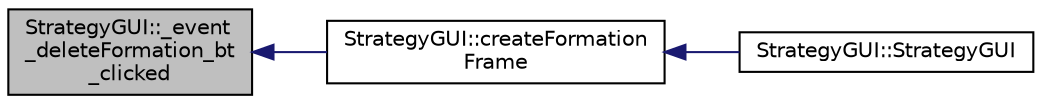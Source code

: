 digraph "StrategyGUI::_event_deleteFormation_bt_clicked"
{
 // INTERACTIVE_SVG=YES
  edge [fontname="Helvetica",fontsize="10",labelfontname="Helvetica",labelfontsize="10"];
  node [fontname="Helvetica",fontsize="10",shape=record];
  rankdir="LR";
  Node24 [label="StrategyGUI::_event\l_deleteFormation_bt\l_clicked",height=0.2,width=0.4,color="black", fillcolor="grey75", style="filled", fontcolor="black"];
  Node24 -> Node25 [dir="back",color="midnightblue",fontsize="10",style="solid",fontname="Helvetica"];
  Node25 [label="StrategyGUI::createFormation\lFrame",height=0.2,width=0.4,color="black", fillcolor="white", style="filled",URL="$class_strategy_g_u_i.html#a38540d2d52e6bd3955e85adce92dac41",tooltip="Formation frame creator. "];
  Node25 -> Node26 [dir="back",color="midnightblue",fontsize="10",style="solid",fontname="Helvetica"];
  Node26 [label="StrategyGUI::StrategyGUI",height=0.2,width=0.4,color="black", fillcolor="white", style="filled",URL="$class_strategy_g_u_i.html#a6676ae87f9ccabe157ec8e60f94041b7",tooltip="Constructor of a StrategyGUI object. "];
}
